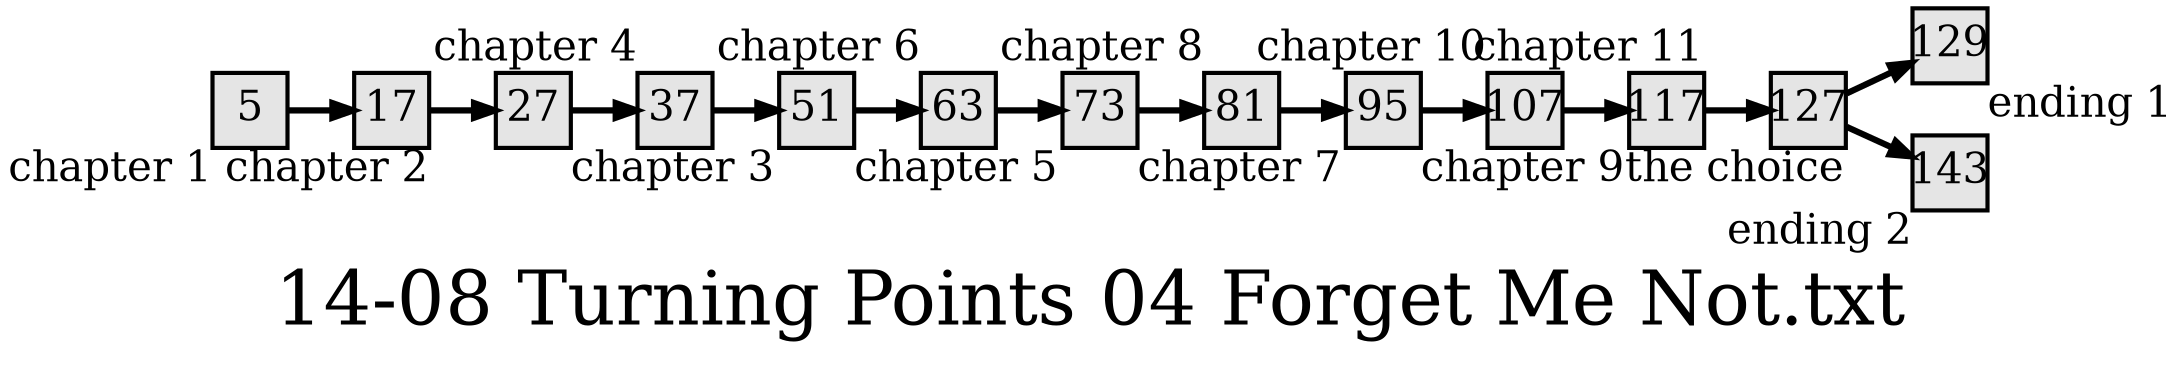 digraph g{
  graph [ label="14-08 Turning Points 04 Forget Me Not.txt" rankdir=LR, ordering=out, fontsize=36, nodesep="0.35", ranksep="0.45"];
  node  [shape=rect, penwidth=2, fontsize=20, style=filled, fillcolor=grey90, margin="0,0", labelfloat=true, regular=true, fixedsize=true];
  edge  [labelfloat=true, penwidth=3, fontsize=12];
  5	[ xlabel="chapter 1" ];
  5 -> 17;
  17	[ xlabel="chapter 2" ];
  17 -> 27;
  27	[ xlabel="chapter 3" ];
  27 -> 37;
  37	[ xlabel="chapter 4" ];
  37 -> 51;
  51	[ xlabel="chapter 5" ];
  51 -> 63;
  63	[ xlabel="chapter 6" ];
  63 -> 73;
  73	[ xlabel="chapter 7" ];
  73 -> 81;
  81	[ xlabel="chapter 8" ];
  81 -> 95;
  95	[ xlabel="chapter 9" ];
  95 -> 107;
  107	[ xlabel="chapter 10" ];
  107 -> 117;
  117	[ xlabel="chapter 11" ];
  117 -> 127;
  127	[ xlabel="the choice" ];
  127 -> 129;
  127 -> 143;
  129	[ xlabel="ending 1" ];
  143	[ xlabel="ending 2" ];
}

